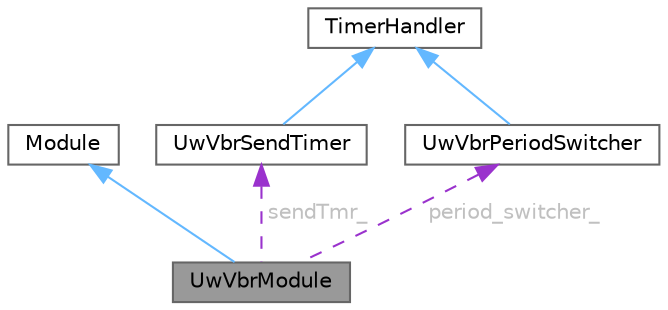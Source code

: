 digraph "UwVbrModule"
{
 // LATEX_PDF_SIZE
  bgcolor="transparent";
  edge [fontname=Helvetica,fontsize=10,labelfontname=Helvetica,labelfontsize=10];
  node [fontname=Helvetica,fontsize=10,shape=box,height=0.2,width=0.4];
  Node1 [id="Node000001",label="UwVbrModule",height=0.2,width=0.4,color="gray40", fillcolor="grey60", style="filled", fontcolor="black",tooltip="UwVbrModule class is used to manage UWVBR packets, and to collect statistics about them."];
  Node2 -> Node1 [id="edge1_Node000001_Node000002",dir="back",color="steelblue1",style="solid",tooltip=" "];
  Node2 [id="Node000002",label="Module",height=0.2,width=0.4,color="gray40", fillcolor="white", style="filled",tooltip=" "];
  Node3 -> Node1 [id="edge2_Node000001_Node000003",dir="back",color="darkorchid3",style="dashed",tooltip=" ",label=" sendTmr_",fontcolor="grey" ];
  Node3 [id="Node000003",label="UwVbrSendTimer",height=0.2,width=0.4,color="gray40", fillcolor="white", style="filled",URL="$classUwVbrSendTimer.html",tooltip="UwVbrSendTimer class is used to handle the scheduling period of UWVBR packets."];
  Node4 -> Node3 [id="edge3_Node000003_Node000004",dir="back",color="steelblue1",style="solid",tooltip=" "];
  Node4 [id="Node000004",label="TimerHandler",height=0.2,width=0.4,color="gray40", fillcolor="white", style="filled",tooltip=" "];
  Node5 -> Node1 [id="edge4_Node000001_Node000005",dir="back",color="darkorchid3",style="dashed",tooltip=" ",label=" period_switcher_",fontcolor="grey" ];
  Node5 [id="Node000005",label="UwVbrPeriodSwitcher",height=0.2,width=0.4,color="gray40", fillcolor="white", style="filled",URL="$classUwVbrPeriodSwitcher.html",tooltip="UwVbrPeriodSwitcher class is used to handle the switch between different period used by a UwVbrModule..."];
  Node4 -> Node5 [id="edge5_Node000005_Node000004",dir="back",color="steelblue1",style="solid",tooltip=" "];
}
